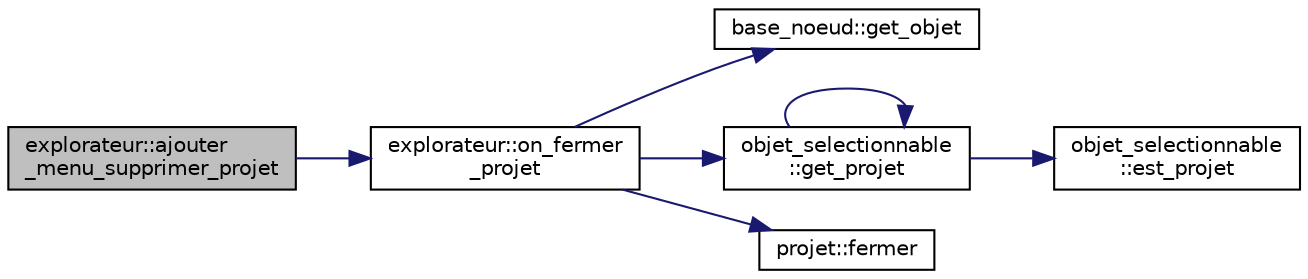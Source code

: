 digraph "explorateur::ajouter_menu_supprimer_projet"
{
  edge [fontname="Helvetica",fontsize="10",labelfontname="Helvetica",labelfontsize="10"];
  node [fontname="Helvetica",fontsize="10",shape=record];
  rankdir="LR";
  Node413 [label="explorateur::ajouter\l_menu_supprimer_projet",height=0.2,width=0.4,color="black", fillcolor="grey75", style="filled", fontcolor="black"];
  Node413 -> Node414 [color="midnightblue",fontsize="10",style="solid",fontname="Helvetica"];
  Node414 [label="explorateur::on_fermer\l_projet",height=0.2,width=0.4,color="black", fillcolor="white", style="filled",URL="$classexplorateur.html#af384b08871362ec45d8554e4fffa1e0d",tooltip="Fonction appelée lors d&#39;une demande de fermeture de projet. "];
  Node414 -> Node415 [color="midnightblue",fontsize="10",style="solid",fontname="Helvetica"];
  Node415 [label="base_noeud::get_objet",height=0.2,width=0.4,color="black", fillcolor="white", style="filled",URL="$classbase__noeud.html#a762c999077b247ebf1d8c6dd83313ffd",tooltip="Retourne l&#39;objet sélectionnable associé au noeud. "];
  Node414 -> Node416 [color="midnightblue",fontsize="10",style="solid",fontname="Helvetica"];
  Node416 [label="objet_selectionnable\l::get_projet",height=0.2,width=0.4,color="black", fillcolor="white", style="filled",URL="$classobjet__selectionnable.html#ab48a75e720955aebe27f720dfaa5e78e",tooltip="Retourne le projet contenant l&#39;objet sélectionnable. "];
  Node416 -> Node417 [color="midnightblue",fontsize="10",style="solid",fontname="Helvetica"];
  Node417 [label="objet_selectionnable\l::est_projet",height=0.2,width=0.4,color="black", fillcolor="white", style="filled",URL="$classobjet__selectionnable.html#a49ea1a29523e46f099896477a2b43eaa",tooltip="Indique si l&#39;objet est un projet. "];
  Node416 -> Node416 [color="midnightblue",fontsize="10",style="solid",fontname="Helvetica"];
  Node414 -> Node418 [color="midnightblue",fontsize="10",style="solid",fontname="Helvetica"];
  Node418 [label="projet::fermer",height=0.2,width=0.4,color="black", fillcolor="white", style="filled",URL="$classprojet.html#adbb06eb069730cd0c973881af783b967",tooltip="Ferme le projet. "];
}
